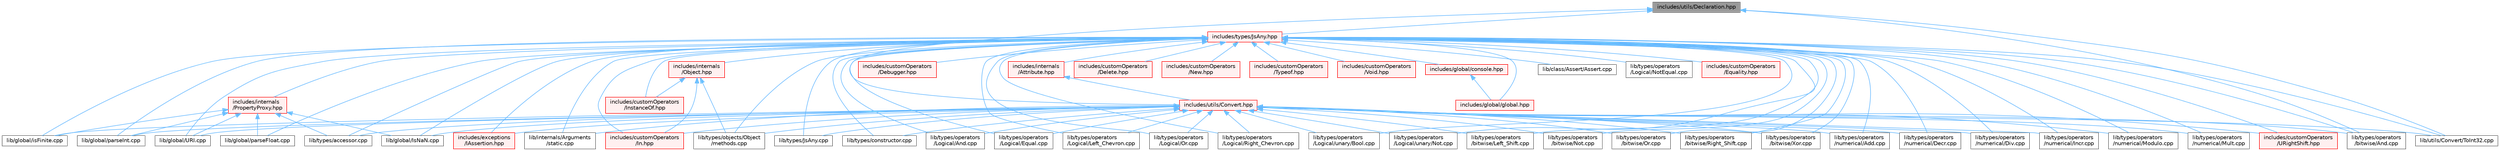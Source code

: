 digraph "includes/utils/Declaration.hpp"
{
 // LATEX_PDF_SIZE
  bgcolor="transparent";
  edge [fontname=Helvetica,fontsize=10,labelfontname=Helvetica,labelfontsize=10];
  node [fontname=Helvetica,fontsize=10,shape=box,height=0.2,width=0.4];
  Node1 [id="Node000001",label="includes/utils/Declaration.hpp",height=0.2,width=0.4,color="gray40", fillcolor="grey60", style="filled", fontcolor="black",tooltip=" "];
  Node1 -> Node2 [id="edge1_Node000001_Node000002",dir="back",color="steelblue1",style="solid",tooltip=" "];
  Node2 [id="Node000002",label="includes/types/JsAny.hpp",height=0.2,width=0.4,color="red", fillcolor="#FFF0F0", style="filled",URL="$JsAny_8hpp.html",tooltip=" "];
  Node2 -> Node3 [id="edge2_Node000002_Node000003",dir="back",color="steelblue1",style="solid",tooltip=" "];
  Node3 [id="Node000003",label="includes/customOperators\l/Debugger.hpp",height=0.2,width=0.4,color="red", fillcolor="#FFF0F0", style="filled",URL="$Debugger_8hpp.html",tooltip=" "];
  Node2 -> Node5 [id="edge3_Node000002_Node000005",dir="back",color="steelblue1",style="solid",tooltip=" "];
  Node5 [id="Node000005",label="includes/customOperators\l/Delete.hpp",height=0.2,width=0.4,color="red", fillcolor="#FFF0F0", style="filled",URL="$Delete_8hpp.html",tooltip=" "];
  Node2 -> Node6 [id="edge4_Node000002_Node000006",dir="back",color="steelblue1",style="solid",tooltip=" "];
  Node6 [id="Node000006",label="includes/customOperators\l/Equality.hpp",height=0.2,width=0.4,color="red", fillcolor="#FFF0F0", style="filled",URL="$Equality_8hpp.html",tooltip=" "];
  Node2 -> Node7 [id="edge5_Node000002_Node000007",dir="back",color="steelblue1",style="solid",tooltip=" "];
  Node7 [id="Node000007",label="includes/customOperators\l/In.hpp",height=0.2,width=0.4,color="red", fillcolor="#FFF0F0", style="filled",URL="$In_8hpp.html",tooltip=" "];
  Node2 -> Node8 [id="edge6_Node000002_Node000008",dir="back",color="steelblue1",style="solid",tooltip=" "];
  Node8 [id="Node000008",label="includes/customOperators\l/InstanceOf.hpp",height=0.2,width=0.4,color="red", fillcolor="#FFF0F0", style="filled",URL="$InstanceOf_8hpp.html",tooltip=" "];
  Node2 -> Node9 [id="edge7_Node000002_Node000009",dir="back",color="steelblue1",style="solid",tooltip=" "];
  Node9 [id="Node000009",label="includes/customOperators\l/New.hpp",height=0.2,width=0.4,color="red", fillcolor="#FFF0F0", style="filled",URL="$New_8hpp.html",tooltip=" "];
  Node2 -> Node10 [id="edge8_Node000002_Node000010",dir="back",color="steelblue1",style="solid",tooltip=" "];
  Node10 [id="Node000010",label="includes/customOperators\l/Typeof.hpp",height=0.2,width=0.4,color="red", fillcolor="#FFF0F0", style="filled",URL="$Typeof_8hpp.html",tooltip=" "];
  Node2 -> Node11 [id="edge9_Node000002_Node000011",dir="back",color="steelblue1",style="solid",tooltip=" "];
  Node11 [id="Node000011",label="includes/customOperators\l/URightShift.hpp",height=0.2,width=0.4,color="red", fillcolor="#FFF0F0", style="filled",URL="$URightShift_8hpp.html",tooltip=" "];
  Node2 -> Node12 [id="edge10_Node000002_Node000012",dir="back",color="steelblue1",style="solid",tooltip=" "];
  Node12 [id="Node000012",label="includes/customOperators\l/Void.hpp",height=0.2,width=0.4,color="red", fillcolor="#FFF0F0", style="filled",URL="$Void_8hpp.html",tooltip=" "];
  Node2 -> Node13 [id="edge11_Node000002_Node000013",dir="back",color="steelblue1",style="solid",tooltip=" "];
  Node13 [id="Node000013",label="includes/exceptions\l/IAssertion.hpp",height=0.2,width=0.4,color="red", fillcolor="#FFF0F0", style="filled",URL="$IAssertion_8hpp.html",tooltip=" "];
  Node2 -> Node18 [id="edge12_Node000002_Node000018",dir="back",color="steelblue1",style="solid",tooltip=" "];
  Node18 [id="Node000018",label="includes/global/console.hpp",height=0.2,width=0.4,color="red", fillcolor="#FFF0F0", style="filled",URL="$console_8hpp.html",tooltip=" "];
  Node18 -> Node19 [id="edge13_Node000018_Node000019",dir="back",color="steelblue1",style="solid",tooltip=" "];
  Node19 [id="Node000019",label="includes/global/global.hpp",height=0.2,width=0.4,color="red", fillcolor="#FFF0F0", style="filled",URL="$global_8hpp.html",tooltip=" "];
  Node2 -> Node19 [id="edge14_Node000002_Node000019",dir="back",color="steelblue1",style="solid",tooltip=" "];
  Node2 -> Node21 [id="edge15_Node000002_Node000021",dir="back",color="steelblue1",style="solid",tooltip=" "];
  Node21 [id="Node000021",label="includes/internals\l/Attribute.hpp",height=0.2,width=0.4,color="red", fillcolor="#FFF0F0", style="filled",URL="$Attribute_8hpp.html",tooltip=" "];
  Node21 -> Node62 [id="edge16_Node000021_Node000062",dir="back",color="steelblue1",style="solid",tooltip=" "];
  Node62 [id="Node000062",label="includes/utils/Convert.hpp",height=0.2,width=0.4,color="red", fillcolor="#FFF0F0", style="filled",URL="$Convert_8hpp.html",tooltip=" "];
  Node62 -> Node7 [id="edge17_Node000062_Node000007",dir="back",color="steelblue1",style="solid",tooltip=" "];
  Node62 -> Node11 [id="edge18_Node000062_Node000011",dir="back",color="steelblue1",style="solid",tooltip=" "];
  Node62 -> Node13 [id="edge19_Node000062_Node000013",dir="back",color="steelblue1",style="solid",tooltip=" "];
  Node62 -> Node67 [id="edge20_Node000062_Node000067",dir="back",color="steelblue1",style="solid",tooltip=" "];
  Node67 [id="Node000067",label="lib/global/IsNaN.cpp",height=0.2,width=0.4,color="grey40", fillcolor="white", style="filled",URL="$IsNaN_8cpp.html",tooltip=" "];
  Node62 -> Node68 [id="edge21_Node000062_Node000068",dir="back",color="steelblue1",style="solid",tooltip=" "];
  Node68 [id="Node000068",label="lib/global/URI.cpp",height=0.2,width=0.4,color="grey40", fillcolor="white", style="filled",URL="$URI_8cpp.html",tooltip=" "];
  Node62 -> Node69 [id="edge22_Node000062_Node000069",dir="back",color="steelblue1",style="solid",tooltip=" "];
  Node69 [id="Node000069",label="lib/global/isFinite.cpp",height=0.2,width=0.4,color="grey40", fillcolor="white", style="filled",URL="$isFinite_8cpp.html",tooltip=" "];
  Node62 -> Node70 [id="edge23_Node000062_Node000070",dir="back",color="steelblue1",style="solid",tooltip=" "];
  Node70 [id="Node000070",label="lib/global/parseInt.cpp",height=0.2,width=0.4,color="grey40", fillcolor="white", style="filled",URL="$parseInt_8cpp.html",tooltip=" "];
  Node62 -> Node29 [id="edge24_Node000062_Node000029",dir="back",color="steelblue1",style="solid",tooltip=" "];
  Node29 [id="Node000029",label="lib/internals/Arguments\l/static.cpp",height=0.2,width=0.4,color="grey40", fillcolor="white", style="filled",URL="$internals_2Arguments_2static_8cpp.html",tooltip=" "];
  Node62 -> Node71 [id="edge25_Node000062_Node000071",dir="back",color="steelblue1",style="solid",tooltip=" "];
  Node71 [id="Node000071",label="lib/types/JsAny.cpp",height=0.2,width=0.4,color="grey40", fillcolor="white", style="filled",URL="$JsAny_8cpp.html",tooltip=" "];
  Node62 -> Node30 [id="edge26_Node000062_Node000030",dir="back",color="steelblue1",style="solid",tooltip=" "];
  Node30 [id="Node000030",label="lib/types/accessor.cpp",height=0.2,width=0.4,color="grey40", fillcolor="white", style="filled",URL="$types_2accessor_8cpp.html",tooltip=" "];
  Node62 -> Node49 [id="edge27_Node000062_Node000049",dir="back",color="steelblue1",style="solid",tooltip=" "];
  Node49 [id="Node000049",label="lib/types/constructor.cpp",height=0.2,width=0.4,color="grey40", fillcolor="white", style="filled",URL="$types_2constructor_8cpp.html",tooltip=" "];
  Node62 -> Node39 [id="edge28_Node000062_Node000039",dir="back",color="steelblue1",style="solid",tooltip=" "];
  Node39 [id="Node000039",label="lib/types/objects/Object\l/methods.cpp",height=0.2,width=0.4,color="grey40", fillcolor="white", style="filled",URL="$Object_2methods_8cpp.html",tooltip=" "];
  Node62 -> Node74 [id="edge29_Node000062_Node000074",dir="back",color="steelblue1",style="solid",tooltip=" "];
  Node74 [id="Node000074",label="lib/types/operators\l/Logical/And.cpp",height=0.2,width=0.4,color="grey40", fillcolor="white", style="filled",URL="$Logical_2And_8cpp.html",tooltip=" "];
  Node62 -> Node75 [id="edge30_Node000062_Node000075",dir="back",color="steelblue1",style="solid",tooltip=" "];
  Node75 [id="Node000075",label="lib/types/operators\l/Logical/Equal.cpp",height=0.2,width=0.4,color="grey40", fillcolor="white", style="filled",URL="$Equal_8cpp.html",tooltip=" "];
  Node62 -> Node76 [id="edge31_Node000062_Node000076",dir="back",color="steelblue1",style="solid",tooltip=" "];
  Node76 [id="Node000076",label="lib/types/operators\l/Logical/Left_Chevron.cpp",height=0.2,width=0.4,color="grey40", fillcolor="white", style="filled",URL="$Left__Chevron_8cpp.html",tooltip=" "];
  Node62 -> Node77 [id="edge32_Node000062_Node000077",dir="back",color="steelblue1",style="solid",tooltip=" "];
  Node77 [id="Node000077",label="lib/types/operators\l/Logical/Or.cpp",height=0.2,width=0.4,color="grey40", fillcolor="white", style="filled",URL="$Logical_2Or_8cpp.html",tooltip=" "];
  Node62 -> Node78 [id="edge33_Node000062_Node000078",dir="back",color="steelblue1",style="solid",tooltip=" "];
  Node78 [id="Node000078",label="lib/types/operators\l/Logical/Right_Chevron.cpp",height=0.2,width=0.4,color="grey40", fillcolor="white", style="filled",URL="$Right__Chevron_8cpp.html",tooltip=" "];
  Node62 -> Node79 [id="edge34_Node000062_Node000079",dir="back",color="steelblue1",style="solid",tooltip=" "];
  Node79 [id="Node000079",label="lib/types/operators\l/Logical/unary/Bool.cpp",height=0.2,width=0.4,color="grey40", fillcolor="white", style="filled",URL="$Bool_8cpp.html",tooltip=" "];
  Node62 -> Node80 [id="edge35_Node000062_Node000080",dir="back",color="steelblue1",style="solid",tooltip=" "];
  Node80 [id="Node000080",label="lib/types/operators\l/Logical/unary/Not.cpp",height=0.2,width=0.4,color="grey40", fillcolor="white", style="filled",URL="$Logical_2unary_2Not_8cpp.html",tooltip=" "];
  Node62 -> Node81 [id="edge36_Node000062_Node000081",dir="back",color="steelblue1",style="solid",tooltip=" "];
  Node81 [id="Node000081",label="lib/types/operators\l/bitwise/And.cpp",height=0.2,width=0.4,color="grey40", fillcolor="white", style="filled",URL="$bitwise_2And_8cpp.html",tooltip=" "];
  Node62 -> Node82 [id="edge37_Node000062_Node000082",dir="back",color="steelblue1",style="solid",tooltip=" "];
  Node82 [id="Node000082",label="lib/types/operators\l/bitwise/Left_Shift.cpp",height=0.2,width=0.4,color="grey40", fillcolor="white", style="filled",URL="$Left__Shift_8cpp.html",tooltip=" "];
  Node62 -> Node83 [id="edge38_Node000062_Node000083",dir="back",color="steelblue1",style="solid",tooltip=" "];
  Node83 [id="Node000083",label="lib/types/operators\l/bitwise/Not.cpp",height=0.2,width=0.4,color="grey40", fillcolor="white", style="filled",URL="$bitwise_2Not_8cpp.html",tooltip=" "];
  Node62 -> Node84 [id="edge39_Node000062_Node000084",dir="back",color="steelblue1",style="solid",tooltip=" "];
  Node84 [id="Node000084",label="lib/types/operators\l/bitwise/Or.cpp",height=0.2,width=0.4,color="grey40", fillcolor="white", style="filled",URL="$bitwise_2Or_8cpp.html",tooltip=" "];
  Node62 -> Node85 [id="edge40_Node000062_Node000085",dir="back",color="steelblue1",style="solid",tooltip=" "];
  Node85 [id="Node000085",label="lib/types/operators\l/bitwise/Right_Shift.cpp",height=0.2,width=0.4,color="grey40", fillcolor="white", style="filled",URL="$Right__Shift_8cpp.html",tooltip=" "];
  Node62 -> Node86 [id="edge41_Node000062_Node000086",dir="back",color="steelblue1",style="solid",tooltip=" "];
  Node86 [id="Node000086",label="lib/types/operators\l/bitwise/Xor.cpp",height=0.2,width=0.4,color="grey40", fillcolor="white", style="filled",URL="$Xor_8cpp.html",tooltip=" "];
  Node62 -> Node87 [id="edge42_Node000062_Node000087",dir="back",color="steelblue1",style="solid",tooltip=" "];
  Node87 [id="Node000087",label="lib/types/operators\l/numerical/Add.cpp",height=0.2,width=0.4,color="grey40", fillcolor="white", style="filled",URL="$Add_8cpp.html",tooltip=" "];
  Node62 -> Node88 [id="edge43_Node000062_Node000088",dir="back",color="steelblue1",style="solid",tooltip=" "];
  Node88 [id="Node000088",label="lib/types/operators\l/numerical/Decr.cpp",height=0.2,width=0.4,color="grey40", fillcolor="white", style="filled",URL="$Decr_8cpp.html",tooltip=" "];
  Node62 -> Node89 [id="edge44_Node000062_Node000089",dir="back",color="steelblue1",style="solid",tooltip=" "];
  Node89 [id="Node000089",label="lib/types/operators\l/numerical/Div.cpp",height=0.2,width=0.4,color="grey40", fillcolor="white", style="filled",URL="$Div_8cpp.html",tooltip=" "];
  Node62 -> Node90 [id="edge45_Node000062_Node000090",dir="back",color="steelblue1",style="solid",tooltip=" "];
  Node90 [id="Node000090",label="lib/types/operators\l/numerical/Incr.cpp",height=0.2,width=0.4,color="grey40", fillcolor="white", style="filled",URL="$Incr_8cpp.html",tooltip=" "];
  Node62 -> Node91 [id="edge46_Node000062_Node000091",dir="back",color="steelblue1",style="solid",tooltip=" "];
  Node91 [id="Node000091",label="lib/types/operators\l/numerical/Modulo.cpp",height=0.2,width=0.4,color="grey40", fillcolor="white", style="filled",URL="$Modulo_8cpp.html",tooltip=" "];
  Node62 -> Node92 [id="edge47_Node000062_Node000092",dir="back",color="steelblue1",style="solid",tooltip=" "];
  Node92 [id="Node000092",label="lib/types/operators\l/numerical/Mult.cpp",height=0.2,width=0.4,color="grey40", fillcolor="white", style="filled",URL="$Mult_8cpp.html",tooltip=" "];
  Node62 -> Node97 [id="edge48_Node000062_Node000097",dir="back",color="steelblue1",style="solid",tooltip=" "];
  Node97 [id="Node000097",label="lib/utils/Convert/ToInt32.cpp",height=0.2,width=0.4,color="grey40", fillcolor="white", style="filled",URL="$ToInt32_8cpp.html",tooltip=" "];
  Node2 -> Node106 [id="edge49_Node000002_Node000106",dir="back",color="steelblue1",style="solid",tooltip=" "];
  Node106 [id="Node000106",label="includes/internals\l/Object.hpp",height=0.2,width=0.4,color="red", fillcolor="#FFF0F0", style="filled",URL="$Object_8hpp.html",tooltip=" "];
  Node106 -> Node7 [id="edge50_Node000106_Node000007",dir="back",color="steelblue1",style="solid",tooltip=" "];
  Node106 -> Node8 [id="edge51_Node000106_Node000008",dir="back",color="steelblue1",style="solid",tooltip=" "];
  Node106 -> Node39 [id="edge52_Node000106_Node000039",dir="back",color="steelblue1",style="solid",tooltip=" "];
  Node2 -> Node111 [id="edge53_Node000002_Node000111",dir="back",color="steelblue1",style="solid",tooltip=" "];
  Node111 [id="Node000111",label="includes/internals\l/PropertyProxy.hpp",height=0.2,width=0.4,color="red", fillcolor="#FFF0F0", style="filled",URL="$PropertyProxy_8hpp.html",tooltip=" "];
  Node111 -> Node67 [id="edge54_Node000111_Node000067",dir="back",color="steelblue1",style="solid",tooltip=" "];
  Node111 -> Node68 [id="edge55_Node000111_Node000068",dir="back",color="steelblue1",style="solid",tooltip=" "];
  Node111 -> Node69 [id="edge56_Node000111_Node000069",dir="back",color="steelblue1",style="solid",tooltip=" "];
  Node111 -> Node112 [id="edge57_Node000111_Node000112",dir="back",color="steelblue1",style="solid",tooltip=" "];
  Node112 [id="Node000112",label="lib/global/parseFloat.cpp",height=0.2,width=0.4,color="grey40", fillcolor="white", style="filled",URL="$parseFloat_8cpp.html",tooltip=" "];
  Node111 -> Node70 [id="edge58_Node000111_Node000070",dir="back",color="steelblue1",style="solid",tooltip=" "];
  Node111 -> Node30 [id="edge59_Node000111_Node000030",dir="back",color="steelblue1",style="solid",tooltip=" "];
  Node2 -> Node16 [id="edge60_Node000002_Node000016",dir="back",color="steelblue1",style="solid",tooltip=" "];
  Node16 [id="Node000016",label="lib/class/Assert/Assert.cpp",height=0.2,width=0.4,color="grey40", fillcolor="white", style="filled",URL="$Assert_8cpp.html",tooltip=" "];
  Node2 -> Node67 [id="edge61_Node000002_Node000067",dir="back",color="steelblue1",style="solid",tooltip=" "];
  Node2 -> Node68 [id="edge62_Node000002_Node000068",dir="back",color="steelblue1",style="solid",tooltip=" "];
  Node2 -> Node69 [id="edge63_Node000002_Node000069",dir="back",color="steelblue1",style="solid",tooltip=" "];
  Node2 -> Node112 [id="edge64_Node000002_Node000112",dir="back",color="steelblue1",style="solid",tooltip=" "];
  Node2 -> Node70 [id="edge65_Node000002_Node000070",dir="back",color="steelblue1",style="solid",tooltip=" "];
  Node2 -> Node29 [id="edge66_Node000002_Node000029",dir="back",color="steelblue1",style="solid",tooltip=" "];
  Node2 -> Node71 [id="edge67_Node000002_Node000071",dir="back",color="steelblue1",style="solid",tooltip=" "];
  Node2 -> Node30 [id="edge68_Node000002_Node000030",dir="back",color="steelblue1",style="solid",tooltip=" "];
  Node2 -> Node49 [id="edge69_Node000002_Node000049",dir="back",color="steelblue1",style="solid",tooltip=" "];
  Node2 -> Node39 [id="edge70_Node000002_Node000039",dir="back",color="steelblue1",style="solid",tooltip=" "];
  Node2 -> Node74 [id="edge71_Node000002_Node000074",dir="back",color="steelblue1",style="solid",tooltip=" "];
  Node2 -> Node75 [id="edge72_Node000002_Node000075",dir="back",color="steelblue1",style="solid",tooltip=" "];
  Node2 -> Node76 [id="edge73_Node000002_Node000076",dir="back",color="steelblue1",style="solid",tooltip=" "];
  Node2 -> Node113 [id="edge74_Node000002_Node000113",dir="back",color="steelblue1",style="solid",tooltip=" "];
  Node113 [id="Node000113",label="lib/types/operators\l/Logical/NotEqual.cpp",height=0.2,width=0.4,color="grey40", fillcolor="white", style="filled",URL="$NotEqual_8cpp.html",tooltip=" "];
  Node2 -> Node77 [id="edge75_Node000002_Node000077",dir="back",color="steelblue1",style="solid",tooltip=" "];
  Node2 -> Node78 [id="edge76_Node000002_Node000078",dir="back",color="steelblue1",style="solid",tooltip=" "];
  Node2 -> Node79 [id="edge77_Node000002_Node000079",dir="back",color="steelblue1",style="solid",tooltip=" "];
  Node2 -> Node80 [id="edge78_Node000002_Node000080",dir="back",color="steelblue1",style="solid",tooltip=" "];
  Node2 -> Node81 [id="edge79_Node000002_Node000081",dir="back",color="steelblue1",style="solid",tooltip=" "];
  Node2 -> Node82 [id="edge80_Node000002_Node000082",dir="back",color="steelblue1",style="solid",tooltip=" "];
  Node2 -> Node83 [id="edge81_Node000002_Node000083",dir="back",color="steelblue1",style="solid",tooltip=" "];
  Node2 -> Node84 [id="edge82_Node000002_Node000084",dir="back",color="steelblue1",style="solid",tooltip=" "];
  Node2 -> Node85 [id="edge83_Node000002_Node000085",dir="back",color="steelblue1",style="solid",tooltip=" "];
  Node2 -> Node86 [id="edge84_Node000002_Node000086",dir="back",color="steelblue1",style="solid",tooltip=" "];
  Node2 -> Node87 [id="edge85_Node000002_Node000087",dir="back",color="steelblue1",style="solid",tooltip=" "];
  Node2 -> Node88 [id="edge86_Node000002_Node000088",dir="back",color="steelblue1",style="solid",tooltip=" "];
  Node2 -> Node89 [id="edge87_Node000002_Node000089",dir="back",color="steelblue1",style="solid",tooltip=" "];
  Node2 -> Node90 [id="edge88_Node000002_Node000090",dir="back",color="steelblue1",style="solid",tooltip=" "];
  Node2 -> Node91 [id="edge89_Node000002_Node000091",dir="back",color="steelblue1",style="solid",tooltip=" "];
  Node2 -> Node92 [id="edge90_Node000002_Node000092",dir="back",color="steelblue1",style="solid",tooltip=" "];
  Node2 -> Node97 [id="edge91_Node000002_Node000097",dir="back",color="steelblue1",style="solid",tooltip=" "];
  Node1 -> Node62 [id="edge92_Node000001_Node000062",dir="back",color="steelblue1",style="solid",tooltip=" "];
  Node1 -> Node81 [id="edge93_Node000001_Node000081",dir="back",color="steelblue1",style="solid",tooltip=" "];
  Node1 -> Node97 [id="edge94_Node000001_Node000097",dir="back",color="steelblue1",style="solid",tooltip=" "];
}
